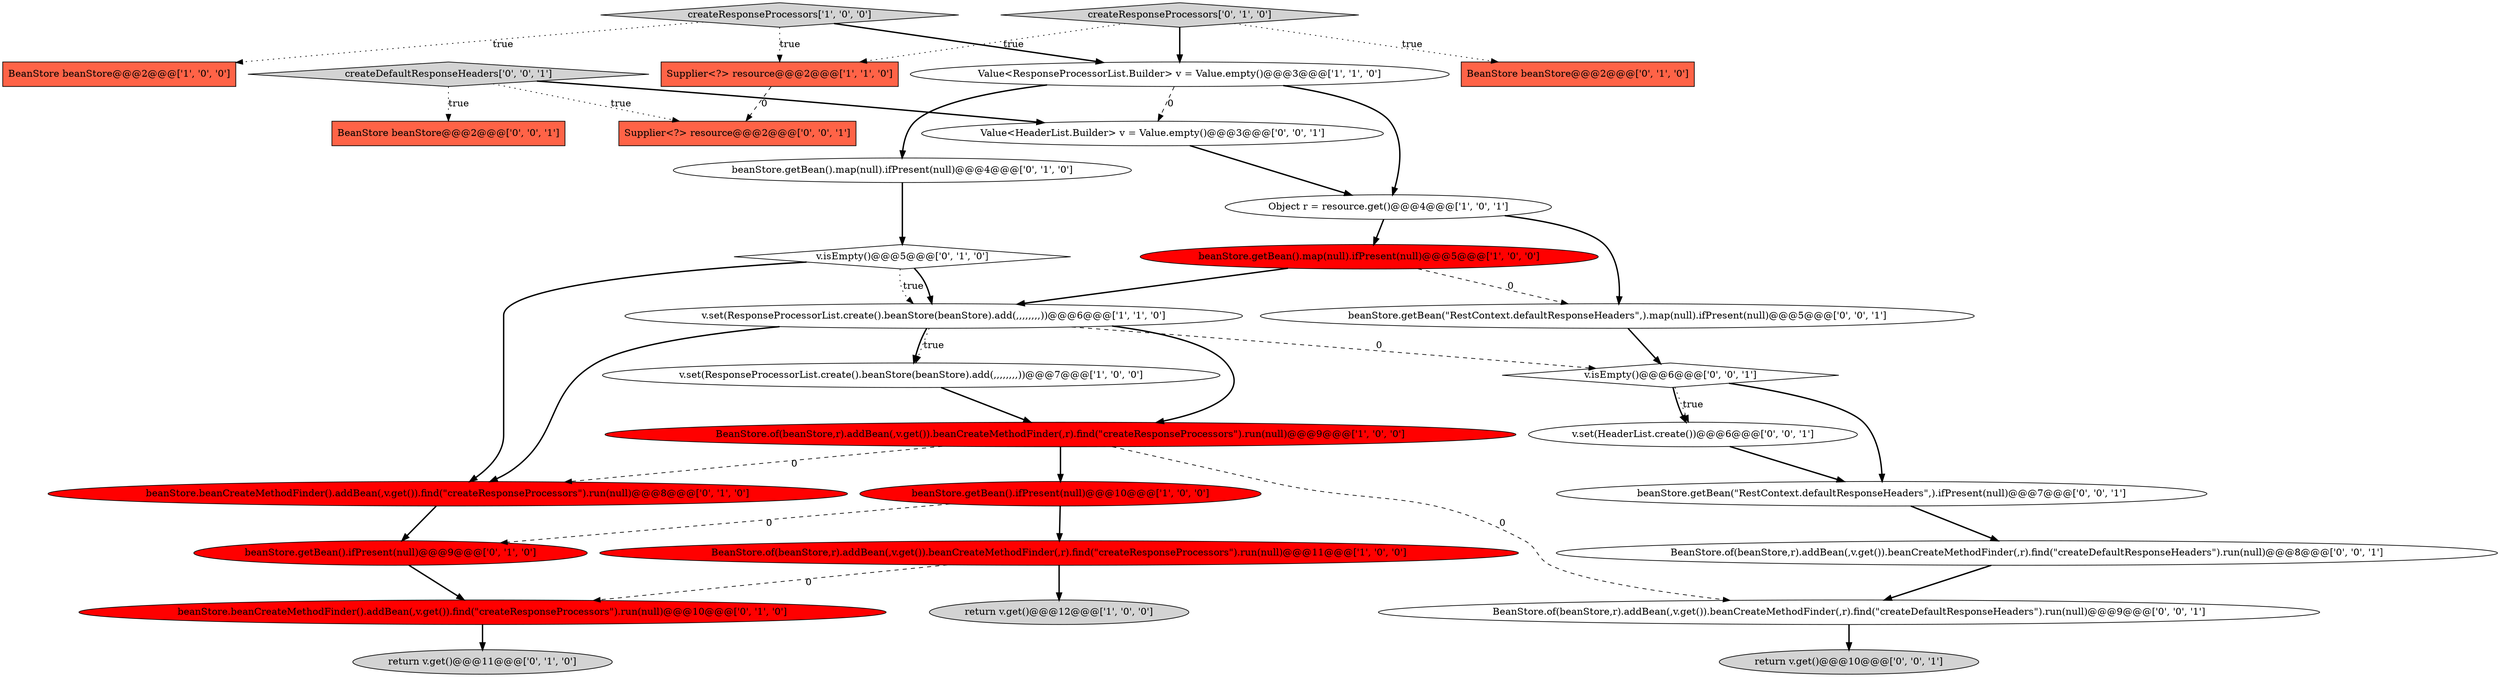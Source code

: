 digraph {
2 [style = filled, label = "BeanStore.of(beanStore,r).addBean(,v.get()).beanCreateMethodFinder(,r).find(\"createResponseProcessors\").run(null)@@@9@@@['1', '0', '0']", fillcolor = red, shape = ellipse image = "AAA1AAABBB1BBB"];
21 [style = filled, label = "beanStore.getBean(\"RestContext.defaultResponseHeaders\",).ifPresent(null)@@@7@@@['0', '0', '1']", fillcolor = white, shape = ellipse image = "AAA0AAABBB3BBB"];
28 [style = filled, label = "createDefaultResponseHeaders['0', '0', '1']", fillcolor = lightgray, shape = diamond image = "AAA0AAABBB3BBB"];
3 [style = filled, label = "createResponseProcessors['1', '0', '0']", fillcolor = lightgray, shape = diamond image = "AAA0AAABBB1BBB"];
12 [style = filled, label = "beanStore.getBean().ifPresent(null)@@@9@@@['0', '1', '0']", fillcolor = red, shape = ellipse image = "AAA1AAABBB2BBB"];
16 [style = filled, label = "createResponseProcessors['0', '1', '0']", fillcolor = lightgray, shape = diamond image = "AAA0AAABBB2BBB"];
25 [style = filled, label = "v.set(HeaderList.create())@@@6@@@['0', '0', '1']", fillcolor = white, shape = ellipse image = "AAA0AAABBB3BBB"];
5 [style = filled, label = "v.set(ResponseProcessorList.create().beanStore(beanStore).add(,,,,,,,,))@@@6@@@['1', '1', '0']", fillcolor = white, shape = ellipse image = "AAA0AAABBB1BBB"];
29 [style = filled, label = "Supplier<?> resource@@@2@@@['0', '0', '1']", fillcolor = tomato, shape = box image = "AAA0AAABBB3BBB"];
18 [style = filled, label = "beanStore.getBean().map(null).ifPresent(null)@@@4@@@['0', '1', '0']", fillcolor = white, shape = ellipse image = "AAA0AAABBB2BBB"];
20 [style = filled, label = "BeanStore beanStore@@@2@@@['0', '0', '1']", fillcolor = tomato, shape = box image = "AAA0AAABBB3BBB"];
8 [style = filled, label = "BeanStore.of(beanStore,r).addBean(,v.get()).beanCreateMethodFinder(,r).find(\"createResponseProcessors\").run(null)@@@11@@@['1', '0', '0']", fillcolor = red, shape = ellipse image = "AAA1AAABBB1BBB"];
27 [style = filled, label = "v.isEmpty()@@@6@@@['0', '0', '1']", fillcolor = white, shape = diamond image = "AAA0AAABBB3BBB"];
9 [style = filled, label = "beanStore.getBean().map(null).ifPresent(null)@@@5@@@['1', '0', '0']", fillcolor = red, shape = ellipse image = "AAA1AAABBB1BBB"];
7 [style = filled, label = "return v.get()@@@12@@@['1', '0', '0']", fillcolor = lightgray, shape = ellipse image = "AAA0AAABBB1BBB"];
13 [style = filled, label = "BeanStore beanStore@@@2@@@['0', '1', '0']", fillcolor = tomato, shape = box image = "AAA0AAABBB2BBB"];
6 [style = filled, label = "beanStore.getBean().ifPresent(null)@@@10@@@['1', '0', '0']", fillcolor = red, shape = ellipse image = "AAA1AAABBB1BBB"];
14 [style = filled, label = "v.isEmpty()@@@5@@@['0', '1', '0']", fillcolor = white, shape = diamond image = "AAA0AAABBB2BBB"];
17 [style = filled, label = "beanStore.beanCreateMethodFinder().addBean(,v.get()).find(\"createResponseProcessors\").run(null)@@@8@@@['0', '1', '0']", fillcolor = red, shape = ellipse image = "AAA1AAABBB2BBB"];
4 [style = filled, label = "Value<ResponseProcessorList.Builder> v = Value.empty()@@@3@@@['1', '1', '0']", fillcolor = white, shape = ellipse image = "AAA0AAABBB1BBB"];
23 [style = filled, label = "Value<HeaderList.Builder> v = Value.empty()@@@3@@@['0', '0', '1']", fillcolor = white, shape = ellipse image = "AAA0AAABBB3BBB"];
26 [style = filled, label = "BeanStore.of(beanStore,r).addBean(,v.get()).beanCreateMethodFinder(,r).find(\"createDefaultResponseHeaders\").run(null)@@@8@@@['0', '0', '1']", fillcolor = white, shape = ellipse image = "AAA0AAABBB3BBB"];
24 [style = filled, label = "beanStore.getBean(\"RestContext.defaultResponseHeaders\",).map(null).ifPresent(null)@@@5@@@['0', '0', '1']", fillcolor = white, shape = ellipse image = "AAA0AAABBB3BBB"];
11 [style = filled, label = "Supplier<?> resource@@@2@@@['1', '1', '0']", fillcolor = tomato, shape = box image = "AAA0AAABBB1BBB"];
30 [style = filled, label = "return v.get()@@@10@@@['0', '0', '1']", fillcolor = lightgray, shape = ellipse image = "AAA0AAABBB3BBB"];
0 [style = filled, label = "BeanStore beanStore@@@2@@@['1', '0', '0']", fillcolor = tomato, shape = box image = "AAA0AAABBB1BBB"];
15 [style = filled, label = "beanStore.beanCreateMethodFinder().addBean(,v.get()).find(\"createResponseProcessors\").run(null)@@@10@@@['0', '1', '0']", fillcolor = red, shape = ellipse image = "AAA1AAABBB2BBB"];
19 [style = filled, label = "return v.get()@@@11@@@['0', '1', '0']", fillcolor = lightgray, shape = ellipse image = "AAA0AAABBB2BBB"];
22 [style = filled, label = "BeanStore.of(beanStore,r).addBean(,v.get()).beanCreateMethodFinder(,r).find(\"createDefaultResponseHeaders\").run(null)@@@9@@@['0', '0', '1']", fillcolor = white, shape = ellipse image = "AAA0AAABBB3BBB"];
10 [style = filled, label = "Object r = resource.get()@@@4@@@['1', '0', '1']", fillcolor = white, shape = ellipse image = "AAA0AAABBB1BBB"];
1 [style = filled, label = "v.set(ResponseProcessorList.create().beanStore(beanStore).add(,,,,,,,,))@@@7@@@['1', '0', '0']", fillcolor = white, shape = ellipse image = "AAA0AAABBB1BBB"];
3->11 [style = dotted, label="true"];
4->10 [style = bold, label=""];
27->25 [style = dotted, label="true"];
16->13 [style = dotted, label="true"];
9->24 [style = dashed, label="0"];
2->6 [style = bold, label=""];
28->20 [style = dotted, label="true"];
10->24 [style = bold, label=""];
5->1 [style = dotted, label="true"];
8->15 [style = dashed, label="0"];
12->15 [style = bold, label=""];
11->29 [style = dashed, label="0"];
14->17 [style = bold, label=""];
4->18 [style = bold, label=""];
15->19 [style = bold, label=""];
5->17 [style = bold, label=""];
2->17 [style = dashed, label="0"];
3->4 [style = bold, label=""];
22->30 [style = bold, label=""];
26->22 [style = bold, label=""];
8->7 [style = bold, label=""];
6->12 [style = dashed, label="0"];
28->29 [style = dotted, label="true"];
5->1 [style = bold, label=""];
21->26 [style = bold, label=""];
5->2 [style = bold, label=""];
5->27 [style = dashed, label="0"];
17->12 [style = bold, label=""];
14->5 [style = dotted, label="true"];
28->23 [style = bold, label=""];
6->8 [style = bold, label=""];
3->0 [style = dotted, label="true"];
23->10 [style = bold, label=""];
9->5 [style = bold, label=""];
10->9 [style = bold, label=""];
1->2 [style = bold, label=""];
16->4 [style = bold, label=""];
16->11 [style = dotted, label="true"];
27->21 [style = bold, label=""];
4->23 [style = dashed, label="0"];
2->22 [style = dashed, label="0"];
18->14 [style = bold, label=""];
24->27 [style = bold, label=""];
27->25 [style = bold, label=""];
25->21 [style = bold, label=""];
14->5 [style = bold, label=""];
}
